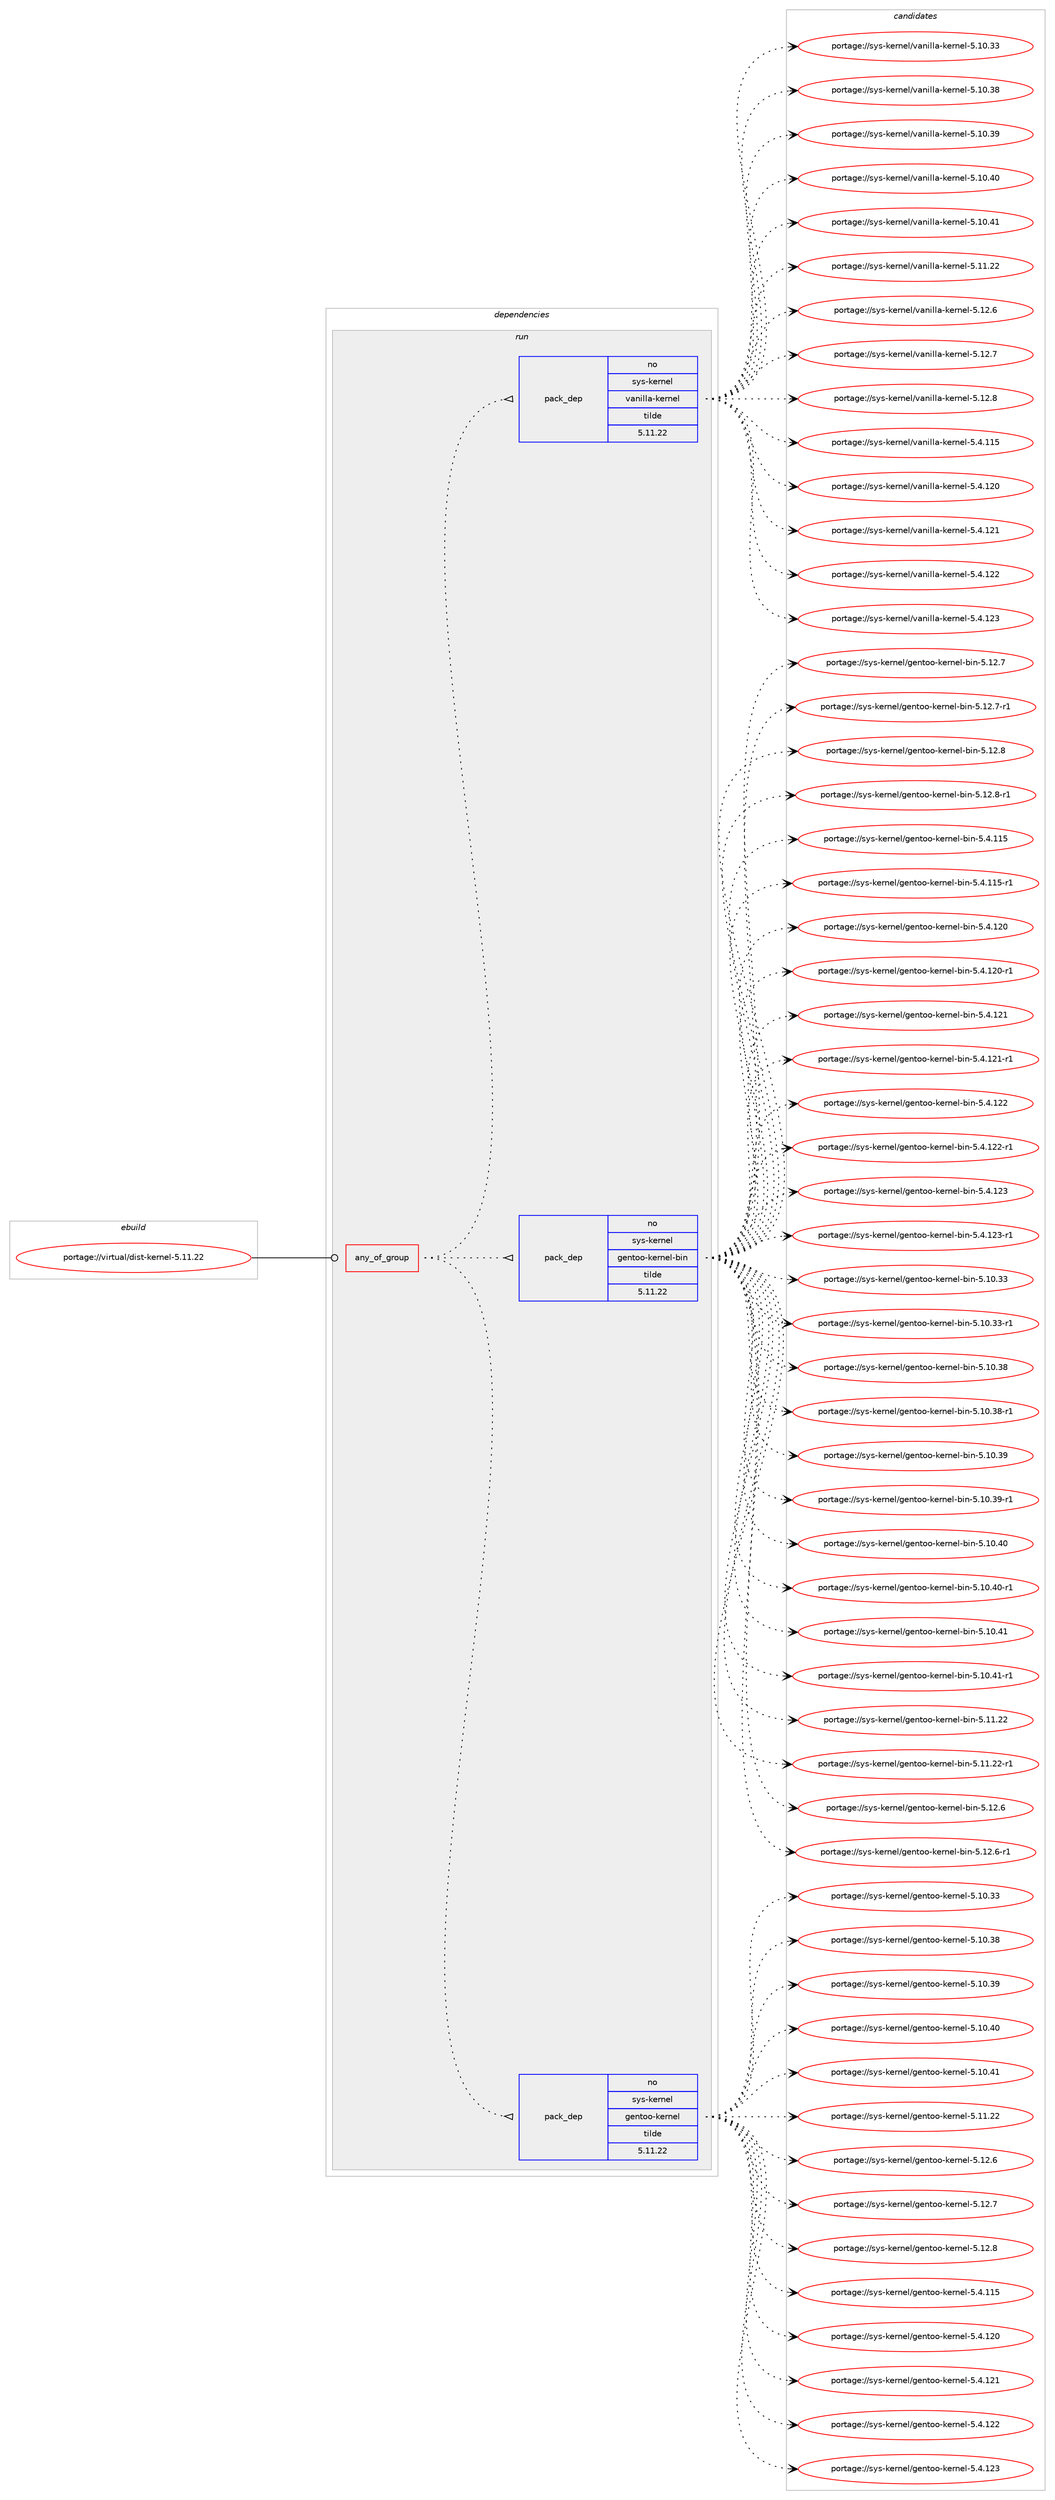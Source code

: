 digraph prolog {

# *************
# Graph options
# *************

newrank=true;
concentrate=true;
compound=true;
graph [rankdir=LR,fontname=Helvetica,fontsize=10,ranksep=1.5];#, ranksep=2.5, nodesep=0.2];
edge  [arrowhead=vee];
node  [fontname=Helvetica,fontsize=10];

# **********
# The ebuild
# **********

subgraph cluster_leftcol {
color=gray;
rank=same;
label=<<i>ebuild</i>>;
id [label="portage://virtual/dist-kernel-5.11.22", color=red, width=4, href="../virtual/dist-kernel-5.11.22.svg"];
}

# ****************
# The dependencies
# ****************

subgraph cluster_midcol {
color=gray;
label=<<i>dependencies</i>>;
subgraph cluster_compile {
fillcolor="#eeeeee";
style=filled;
label=<<i>compile</i>>;
}
subgraph cluster_compileandrun {
fillcolor="#eeeeee";
style=filled;
label=<<i>compile and run</i>>;
}
subgraph cluster_run {
fillcolor="#eeeeee";
style=filled;
label=<<i>run</i>>;
subgraph any22 {
dependency593 [label=<<TABLE BORDER="0" CELLBORDER="1" CELLSPACING="0" CELLPADDING="4"><TR><TD CELLPADDING="10">any_of_group</TD></TR></TABLE>>, shape=none, color=red];subgraph pack285 {
dependency594 [label=<<TABLE BORDER="0" CELLBORDER="1" CELLSPACING="0" CELLPADDING="4" WIDTH="220"><TR><TD ROWSPAN="6" CELLPADDING="30">pack_dep</TD></TR><TR><TD WIDTH="110">no</TD></TR><TR><TD>sys-kernel</TD></TR><TR><TD>gentoo-kernel</TD></TR><TR><TD>tilde</TD></TR><TR><TD>5.11.22</TD></TR></TABLE>>, shape=none, color=blue];
}
dependency593:e -> dependency594:w [weight=20,style="dotted",arrowhead="oinv"];
subgraph pack286 {
dependency595 [label=<<TABLE BORDER="0" CELLBORDER="1" CELLSPACING="0" CELLPADDING="4" WIDTH="220"><TR><TD ROWSPAN="6" CELLPADDING="30">pack_dep</TD></TR><TR><TD WIDTH="110">no</TD></TR><TR><TD>sys-kernel</TD></TR><TR><TD>gentoo-kernel-bin</TD></TR><TR><TD>tilde</TD></TR><TR><TD>5.11.22</TD></TR></TABLE>>, shape=none, color=blue];
}
dependency593:e -> dependency595:w [weight=20,style="dotted",arrowhead="oinv"];
subgraph pack287 {
dependency596 [label=<<TABLE BORDER="0" CELLBORDER="1" CELLSPACING="0" CELLPADDING="4" WIDTH="220"><TR><TD ROWSPAN="6" CELLPADDING="30">pack_dep</TD></TR><TR><TD WIDTH="110">no</TD></TR><TR><TD>sys-kernel</TD></TR><TR><TD>vanilla-kernel</TD></TR><TR><TD>tilde</TD></TR><TR><TD>5.11.22</TD></TR></TABLE>>, shape=none, color=blue];
}
dependency593:e -> dependency596:w [weight=20,style="dotted",arrowhead="oinv"];
}
id:e -> dependency593:w [weight=20,style="solid",arrowhead="odot"];
}
}

# **************
# The candidates
# **************

subgraph cluster_choices {
rank=same;
color=gray;
label=<<i>candidates</i>>;

subgraph choice285 {
color=black;
nodesep=1;
choice1151211154510710111411010110847103101110116111111451071011141101011084553464948465151 [label="portage://sys-kernel/gentoo-kernel-5.10.33", color=red, width=4,href="../sys-kernel/gentoo-kernel-5.10.33.svg"];
choice1151211154510710111411010110847103101110116111111451071011141101011084553464948465156 [label="portage://sys-kernel/gentoo-kernel-5.10.38", color=red, width=4,href="../sys-kernel/gentoo-kernel-5.10.38.svg"];
choice1151211154510710111411010110847103101110116111111451071011141101011084553464948465157 [label="portage://sys-kernel/gentoo-kernel-5.10.39", color=red, width=4,href="../sys-kernel/gentoo-kernel-5.10.39.svg"];
choice1151211154510710111411010110847103101110116111111451071011141101011084553464948465248 [label="portage://sys-kernel/gentoo-kernel-5.10.40", color=red, width=4,href="../sys-kernel/gentoo-kernel-5.10.40.svg"];
choice1151211154510710111411010110847103101110116111111451071011141101011084553464948465249 [label="portage://sys-kernel/gentoo-kernel-5.10.41", color=red, width=4,href="../sys-kernel/gentoo-kernel-5.10.41.svg"];
choice1151211154510710111411010110847103101110116111111451071011141101011084553464949465050 [label="portage://sys-kernel/gentoo-kernel-5.11.22", color=red, width=4,href="../sys-kernel/gentoo-kernel-5.11.22.svg"];
choice11512111545107101114110101108471031011101161111114510710111411010110845534649504654 [label="portage://sys-kernel/gentoo-kernel-5.12.6", color=red, width=4,href="../sys-kernel/gentoo-kernel-5.12.6.svg"];
choice11512111545107101114110101108471031011101161111114510710111411010110845534649504655 [label="portage://sys-kernel/gentoo-kernel-5.12.7", color=red, width=4,href="../sys-kernel/gentoo-kernel-5.12.7.svg"];
choice11512111545107101114110101108471031011101161111114510710111411010110845534649504656 [label="portage://sys-kernel/gentoo-kernel-5.12.8", color=red, width=4,href="../sys-kernel/gentoo-kernel-5.12.8.svg"];
choice1151211154510710111411010110847103101110116111111451071011141101011084553465246494953 [label="portage://sys-kernel/gentoo-kernel-5.4.115", color=red, width=4,href="../sys-kernel/gentoo-kernel-5.4.115.svg"];
choice1151211154510710111411010110847103101110116111111451071011141101011084553465246495048 [label="portage://sys-kernel/gentoo-kernel-5.4.120", color=red, width=4,href="../sys-kernel/gentoo-kernel-5.4.120.svg"];
choice1151211154510710111411010110847103101110116111111451071011141101011084553465246495049 [label="portage://sys-kernel/gentoo-kernel-5.4.121", color=red, width=4,href="../sys-kernel/gentoo-kernel-5.4.121.svg"];
choice1151211154510710111411010110847103101110116111111451071011141101011084553465246495050 [label="portage://sys-kernel/gentoo-kernel-5.4.122", color=red, width=4,href="../sys-kernel/gentoo-kernel-5.4.122.svg"];
choice1151211154510710111411010110847103101110116111111451071011141101011084553465246495051 [label="portage://sys-kernel/gentoo-kernel-5.4.123", color=red, width=4,href="../sys-kernel/gentoo-kernel-5.4.123.svg"];
dependency594:e -> choice1151211154510710111411010110847103101110116111111451071011141101011084553464948465151:w [style=dotted,weight="100"];
dependency594:e -> choice1151211154510710111411010110847103101110116111111451071011141101011084553464948465156:w [style=dotted,weight="100"];
dependency594:e -> choice1151211154510710111411010110847103101110116111111451071011141101011084553464948465157:w [style=dotted,weight="100"];
dependency594:e -> choice1151211154510710111411010110847103101110116111111451071011141101011084553464948465248:w [style=dotted,weight="100"];
dependency594:e -> choice1151211154510710111411010110847103101110116111111451071011141101011084553464948465249:w [style=dotted,weight="100"];
dependency594:e -> choice1151211154510710111411010110847103101110116111111451071011141101011084553464949465050:w [style=dotted,weight="100"];
dependency594:e -> choice11512111545107101114110101108471031011101161111114510710111411010110845534649504654:w [style=dotted,weight="100"];
dependency594:e -> choice11512111545107101114110101108471031011101161111114510710111411010110845534649504655:w [style=dotted,weight="100"];
dependency594:e -> choice11512111545107101114110101108471031011101161111114510710111411010110845534649504656:w [style=dotted,weight="100"];
dependency594:e -> choice1151211154510710111411010110847103101110116111111451071011141101011084553465246494953:w [style=dotted,weight="100"];
dependency594:e -> choice1151211154510710111411010110847103101110116111111451071011141101011084553465246495048:w [style=dotted,weight="100"];
dependency594:e -> choice1151211154510710111411010110847103101110116111111451071011141101011084553465246495049:w [style=dotted,weight="100"];
dependency594:e -> choice1151211154510710111411010110847103101110116111111451071011141101011084553465246495050:w [style=dotted,weight="100"];
dependency594:e -> choice1151211154510710111411010110847103101110116111111451071011141101011084553465246495051:w [style=dotted,weight="100"];
}
subgraph choice286 {
color=black;
nodesep=1;
choice11512111545107101114110101108471031011101161111114510710111411010110845981051104553464948465151 [label="portage://sys-kernel/gentoo-kernel-bin-5.10.33", color=red, width=4,href="../sys-kernel/gentoo-kernel-bin-5.10.33.svg"];
choice115121115451071011141101011084710310111011611111145107101114110101108459810511045534649484651514511449 [label="portage://sys-kernel/gentoo-kernel-bin-5.10.33-r1", color=red, width=4,href="../sys-kernel/gentoo-kernel-bin-5.10.33-r1.svg"];
choice11512111545107101114110101108471031011101161111114510710111411010110845981051104553464948465156 [label="portage://sys-kernel/gentoo-kernel-bin-5.10.38", color=red, width=4,href="../sys-kernel/gentoo-kernel-bin-5.10.38.svg"];
choice115121115451071011141101011084710310111011611111145107101114110101108459810511045534649484651564511449 [label="portage://sys-kernel/gentoo-kernel-bin-5.10.38-r1", color=red, width=4,href="../sys-kernel/gentoo-kernel-bin-5.10.38-r1.svg"];
choice11512111545107101114110101108471031011101161111114510710111411010110845981051104553464948465157 [label="portage://sys-kernel/gentoo-kernel-bin-5.10.39", color=red, width=4,href="../sys-kernel/gentoo-kernel-bin-5.10.39.svg"];
choice115121115451071011141101011084710310111011611111145107101114110101108459810511045534649484651574511449 [label="portage://sys-kernel/gentoo-kernel-bin-5.10.39-r1", color=red, width=4,href="../sys-kernel/gentoo-kernel-bin-5.10.39-r1.svg"];
choice11512111545107101114110101108471031011101161111114510710111411010110845981051104553464948465248 [label="portage://sys-kernel/gentoo-kernel-bin-5.10.40", color=red, width=4,href="../sys-kernel/gentoo-kernel-bin-5.10.40.svg"];
choice115121115451071011141101011084710310111011611111145107101114110101108459810511045534649484652484511449 [label="portage://sys-kernel/gentoo-kernel-bin-5.10.40-r1", color=red, width=4,href="../sys-kernel/gentoo-kernel-bin-5.10.40-r1.svg"];
choice11512111545107101114110101108471031011101161111114510710111411010110845981051104553464948465249 [label="portage://sys-kernel/gentoo-kernel-bin-5.10.41", color=red, width=4,href="../sys-kernel/gentoo-kernel-bin-5.10.41.svg"];
choice115121115451071011141101011084710310111011611111145107101114110101108459810511045534649484652494511449 [label="portage://sys-kernel/gentoo-kernel-bin-5.10.41-r1", color=red, width=4,href="../sys-kernel/gentoo-kernel-bin-5.10.41-r1.svg"];
choice11512111545107101114110101108471031011101161111114510710111411010110845981051104553464949465050 [label="portage://sys-kernel/gentoo-kernel-bin-5.11.22", color=red, width=4,href="../sys-kernel/gentoo-kernel-bin-5.11.22.svg"];
choice115121115451071011141101011084710310111011611111145107101114110101108459810511045534649494650504511449 [label="portage://sys-kernel/gentoo-kernel-bin-5.11.22-r1", color=red, width=4,href="../sys-kernel/gentoo-kernel-bin-5.11.22-r1.svg"];
choice115121115451071011141101011084710310111011611111145107101114110101108459810511045534649504654 [label="portage://sys-kernel/gentoo-kernel-bin-5.12.6", color=red, width=4,href="../sys-kernel/gentoo-kernel-bin-5.12.6.svg"];
choice1151211154510710111411010110847103101110116111111451071011141101011084598105110455346495046544511449 [label="portage://sys-kernel/gentoo-kernel-bin-5.12.6-r1", color=red, width=4,href="../sys-kernel/gentoo-kernel-bin-5.12.6-r1.svg"];
choice115121115451071011141101011084710310111011611111145107101114110101108459810511045534649504655 [label="portage://sys-kernel/gentoo-kernel-bin-5.12.7", color=red, width=4,href="../sys-kernel/gentoo-kernel-bin-5.12.7.svg"];
choice1151211154510710111411010110847103101110116111111451071011141101011084598105110455346495046554511449 [label="portage://sys-kernel/gentoo-kernel-bin-5.12.7-r1", color=red, width=4,href="../sys-kernel/gentoo-kernel-bin-5.12.7-r1.svg"];
choice115121115451071011141101011084710310111011611111145107101114110101108459810511045534649504656 [label="portage://sys-kernel/gentoo-kernel-bin-5.12.8", color=red, width=4,href="../sys-kernel/gentoo-kernel-bin-5.12.8.svg"];
choice1151211154510710111411010110847103101110116111111451071011141101011084598105110455346495046564511449 [label="portage://sys-kernel/gentoo-kernel-bin-5.12.8-r1", color=red, width=4,href="../sys-kernel/gentoo-kernel-bin-5.12.8-r1.svg"];
choice11512111545107101114110101108471031011101161111114510710111411010110845981051104553465246494953 [label="portage://sys-kernel/gentoo-kernel-bin-5.4.115", color=red, width=4,href="../sys-kernel/gentoo-kernel-bin-5.4.115.svg"];
choice115121115451071011141101011084710310111011611111145107101114110101108459810511045534652464949534511449 [label="portage://sys-kernel/gentoo-kernel-bin-5.4.115-r1", color=red, width=4,href="../sys-kernel/gentoo-kernel-bin-5.4.115-r1.svg"];
choice11512111545107101114110101108471031011101161111114510710111411010110845981051104553465246495048 [label="portage://sys-kernel/gentoo-kernel-bin-5.4.120", color=red, width=4,href="../sys-kernel/gentoo-kernel-bin-5.4.120.svg"];
choice115121115451071011141101011084710310111011611111145107101114110101108459810511045534652464950484511449 [label="portage://sys-kernel/gentoo-kernel-bin-5.4.120-r1", color=red, width=4,href="../sys-kernel/gentoo-kernel-bin-5.4.120-r1.svg"];
choice11512111545107101114110101108471031011101161111114510710111411010110845981051104553465246495049 [label="portage://sys-kernel/gentoo-kernel-bin-5.4.121", color=red, width=4,href="../sys-kernel/gentoo-kernel-bin-5.4.121.svg"];
choice115121115451071011141101011084710310111011611111145107101114110101108459810511045534652464950494511449 [label="portage://sys-kernel/gentoo-kernel-bin-5.4.121-r1", color=red, width=4,href="../sys-kernel/gentoo-kernel-bin-5.4.121-r1.svg"];
choice11512111545107101114110101108471031011101161111114510710111411010110845981051104553465246495050 [label="portage://sys-kernel/gentoo-kernel-bin-5.4.122", color=red, width=4,href="../sys-kernel/gentoo-kernel-bin-5.4.122.svg"];
choice115121115451071011141101011084710310111011611111145107101114110101108459810511045534652464950504511449 [label="portage://sys-kernel/gentoo-kernel-bin-5.4.122-r1", color=red, width=4,href="../sys-kernel/gentoo-kernel-bin-5.4.122-r1.svg"];
choice11512111545107101114110101108471031011101161111114510710111411010110845981051104553465246495051 [label="portage://sys-kernel/gentoo-kernel-bin-5.4.123", color=red, width=4,href="../sys-kernel/gentoo-kernel-bin-5.4.123.svg"];
choice115121115451071011141101011084710310111011611111145107101114110101108459810511045534652464950514511449 [label="portage://sys-kernel/gentoo-kernel-bin-5.4.123-r1", color=red, width=4,href="../sys-kernel/gentoo-kernel-bin-5.4.123-r1.svg"];
dependency595:e -> choice11512111545107101114110101108471031011101161111114510710111411010110845981051104553464948465151:w [style=dotted,weight="100"];
dependency595:e -> choice115121115451071011141101011084710310111011611111145107101114110101108459810511045534649484651514511449:w [style=dotted,weight="100"];
dependency595:e -> choice11512111545107101114110101108471031011101161111114510710111411010110845981051104553464948465156:w [style=dotted,weight="100"];
dependency595:e -> choice115121115451071011141101011084710310111011611111145107101114110101108459810511045534649484651564511449:w [style=dotted,weight="100"];
dependency595:e -> choice11512111545107101114110101108471031011101161111114510710111411010110845981051104553464948465157:w [style=dotted,weight="100"];
dependency595:e -> choice115121115451071011141101011084710310111011611111145107101114110101108459810511045534649484651574511449:w [style=dotted,weight="100"];
dependency595:e -> choice11512111545107101114110101108471031011101161111114510710111411010110845981051104553464948465248:w [style=dotted,weight="100"];
dependency595:e -> choice115121115451071011141101011084710310111011611111145107101114110101108459810511045534649484652484511449:w [style=dotted,weight="100"];
dependency595:e -> choice11512111545107101114110101108471031011101161111114510710111411010110845981051104553464948465249:w [style=dotted,weight="100"];
dependency595:e -> choice115121115451071011141101011084710310111011611111145107101114110101108459810511045534649484652494511449:w [style=dotted,weight="100"];
dependency595:e -> choice11512111545107101114110101108471031011101161111114510710111411010110845981051104553464949465050:w [style=dotted,weight="100"];
dependency595:e -> choice115121115451071011141101011084710310111011611111145107101114110101108459810511045534649494650504511449:w [style=dotted,weight="100"];
dependency595:e -> choice115121115451071011141101011084710310111011611111145107101114110101108459810511045534649504654:w [style=dotted,weight="100"];
dependency595:e -> choice1151211154510710111411010110847103101110116111111451071011141101011084598105110455346495046544511449:w [style=dotted,weight="100"];
dependency595:e -> choice115121115451071011141101011084710310111011611111145107101114110101108459810511045534649504655:w [style=dotted,weight="100"];
dependency595:e -> choice1151211154510710111411010110847103101110116111111451071011141101011084598105110455346495046554511449:w [style=dotted,weight="100"];
dependency595:e -> choice115121115451071011141101011084710310111011611111145107101114110101108459810511045534649504656:w [style=dotted,weight="100"];
dependency595:e -> choice1151211154510710111411010110847103101110116111111451071011141101011084598105110455346495046564511449:w [style=dotted,weight="100"];
dependency595:e -> choice11512111545107101114110101108471031011101161111114510710111411010110845981051104553465246494953:w [style=dotted,weight="100"];
dependency595:e -> choice115121115451071011141101011084710310111011611111145107101114110101108459810511045534652464949534511449:w [style=dotted,weight="100"];
dependency595:e -> choice11512111545107101114110101108471031011101161111114510710111411010110845981051104553465246495048:w [style=dotted,weight="100"];
dependency595:e -> choice115121115451071011141101011084710310111011611111145107101114110101108459810511045534652464950484511449:w [style=dotted,weight="100"];
dependency595:e -> choice11512111545107101114110101108471031011101161111114510710111411010110845981051104553465246495049:w [style=dotted,weight="100"];
dependency595:e -> choice115121115451071011141101011084710310111011611111145107101114110101108459810511045534652464950494511449:w [style=dotted,weight="100"];
dependency595:e -> choice11512111545107101114110101108471031011101161111114510710111411010110845981051104553465246495050:w [style=dotted,weight="100"];
dependency595:e -> choice115121115451071011141101011084710310111011611111145107101114110101108459810511045534652464950504511449:w [style=dotted,weight="100"];
dependency595:e -> choice11512111545107101114110101108471031011101161111114510710111411010110845981051104553465246495051:w [style=dotted,weight="100"];
dependency595:e -> choice115121115451071011141101011084710310111011611111145107101114110101108459810511045534652464950514511449:w [style=dotted,weight="100"];
}
subgraph choice287 {
color=black;
nodesep=1;
choice11512111545107101114110101108471189711010510810897451071011141101011084553464948465151 [label="portage://sys-kernel/vanilla-kernel-5.10.33", color=red, width=4,href="../sys-kernel/vanilla-kernel-5.10.33.svg"];
choice11512111545107101114110101108471189711010510810897451071011141101011084553464948465156 [label="portage://sys-kernel/vanilla-kernel-5.10.38", color=red, width=4,href="../sys-kernel/vanilla-kernel-5.10.38.svg"];
choice11512111545107101114110101108471189711010510810897451071011141101011084553464948465157 [label="portage://sys-kernel/vanilla-kernel-5.10.39", color=red, width=4,href="../sys-kernel/vanilla-kernel-5.10.39.svg"];
choice11512111545107101114110101108471189711010510810897451071011141101011084553464948465248 [label="portage://sys-kernel/vanilla-kernel-5.10.40", color=red, width=4,href="../sys-kernel/vanilla-kernel-5.10.40.svg"];
choice11512111545107101114110101108471189711010510810897451071011141101011084553464948465249 [label="portage://sys-kernel/vanilla-kernel-5.10.41", color=red, width=4,href="../sys-kernel/vanilla-kernel-5.10.41.svg"];
choice11512111545107101114110101108471189711010510810897451071011141101011084553464949465050 [label="portage://sys-kernel/vanilla-kernel-5.11.22", color=red, width=4,href="../sys-kernel/vanilla-kernel-5.11.22.svg"];
choice115121115451071011141101011084711897110105108108974510710111411010110845534649504654 [label="portage://sys-kernel/vanilla-kernel-5.12.6", color=red, width=4,href="../sys-kernel/vanilla-kernel-5.12.6.svg"];
choice115121115451071011141101011084711897110105108108974510710111411010110845534649504655 [label="portage://sys-kernel/vanilla-kernel-5.12.7", color=red, width=4,href="../sys-kernel/vanilla-kernel-5.12.7.svg"];
choice115121115451071011141101011084711897110105108108974510710111411010110845534649504656 [label="portage://sys-kernel/vanilla-kernel-5.12.8", color=red, width=4,href="../sys-kernel/vanilla-kernel-5.12.8.svg"];
choice11512111545107101114110101108471189711010510810897451071011141101011084553465246494953 [label="portage://sys-kernel/vanilla-kernel-5.4.115", color=red, width=4,href="../sys-kernel/vanilla-kernel-5.4.115.svg"];
choice11512111545107101114110101108471189711010510810897451071011141101011084553465246495048 [label="portage://sys-kernel/vanilla-kernel-5.4.120", color=red, width=4,href="../sys-kernel/vanilla-kernel-5.4.120.svg"];
choice11512111545107101114110101108471189711010510810897451071011141101011084553465246495049 [label="portage://sys-kernel/vanilla-kernel-5.4.121", color=red, width=4,href="../sys-kernel/vanilla-kernel-5.4.121.svg"];
choice11512111545107101114110101108471189711010510810897451071011141101011084553465246495050 [label="portage://sys-kernel/vanilla-kernel-5.4.122", color=red, width=4,href="../sys-kernel/vanilla-kernel-5.4.122.svg"];
choice11512111545107101114110101108471189711010510810897451071011141101011084553465246495051 [label="portage://sys-kernel/vanilla-kernel-5.4.123", color=red, width=4,href="../sys-kernel/vanilla-kernel-5.4.123.svg"];
dependency596:e -> choice11512111545107101114110101108471189711010510810897451071011141101011084553464948465151:w [style=dotted,weight="100"];
dependency596:e -> choice11512111545107101114110101108471189711010510810897451071011141101011084553464948465156:w [style=dotted,weight="100"];
dependency596:e -> choice11512111545107101114110101108471189711010510810897451071011141101011084553464948465157:w [style=dotted,weight="100"];
dependency596:e -> choice11512111545107101114110101108471189711010510810897451071011141101011084553464948465248:w [style=dotted,weight="100"];
dependency596:e -> choice11512111545107101114110101108471189711010510810897451071011141101011084553464948465249:w [style=dotted,weight="100"];
dependency596:e -> choice11512111545107101114110101108471189711010510810897451071011141101011084553464949465050:w [style=dotted,weight="100"];
dependency596:e -> choice115121115451071011141101011084711897110105108108974510710111411010110845534649504654:w [style=dotted,weight="100"];
dependency596:e -> choice115121115451071011141101011084711897110105108108974510710111411010110845534649504655:w [style=dotted,weight="100"];
dependency596:e -> choice115121115451071011141101011084711897110105108108974510710111411010110845534649504656:w [style=dotted,weight="100"];
dependency596:e -> choice11512111545107101114110101108471189711010510810897451071011141101011084553465246494953:w [style=dotted,weight="100"];
dependency596:e -> choice11512111545107101114110101108471189711010510810897451071011141101011084553465246495048:w [style=dotted,weight="100"];
dependency596:e -> choice11512111545107101114110101108471189711010510810897451071011141101011084553465246495049:w [style=dotted,weight="100"];
dependency596:e -> choice11512111545107101114110101108471189711010510810897451071011141101011084553465246495050:w [style=dotted,weight="100"];
dependency596:e -> choice11512111545107101114110101108471189711010510810897451071011141101011084553465246495051:w [style=dotted,weight="100"];
}
}

}

